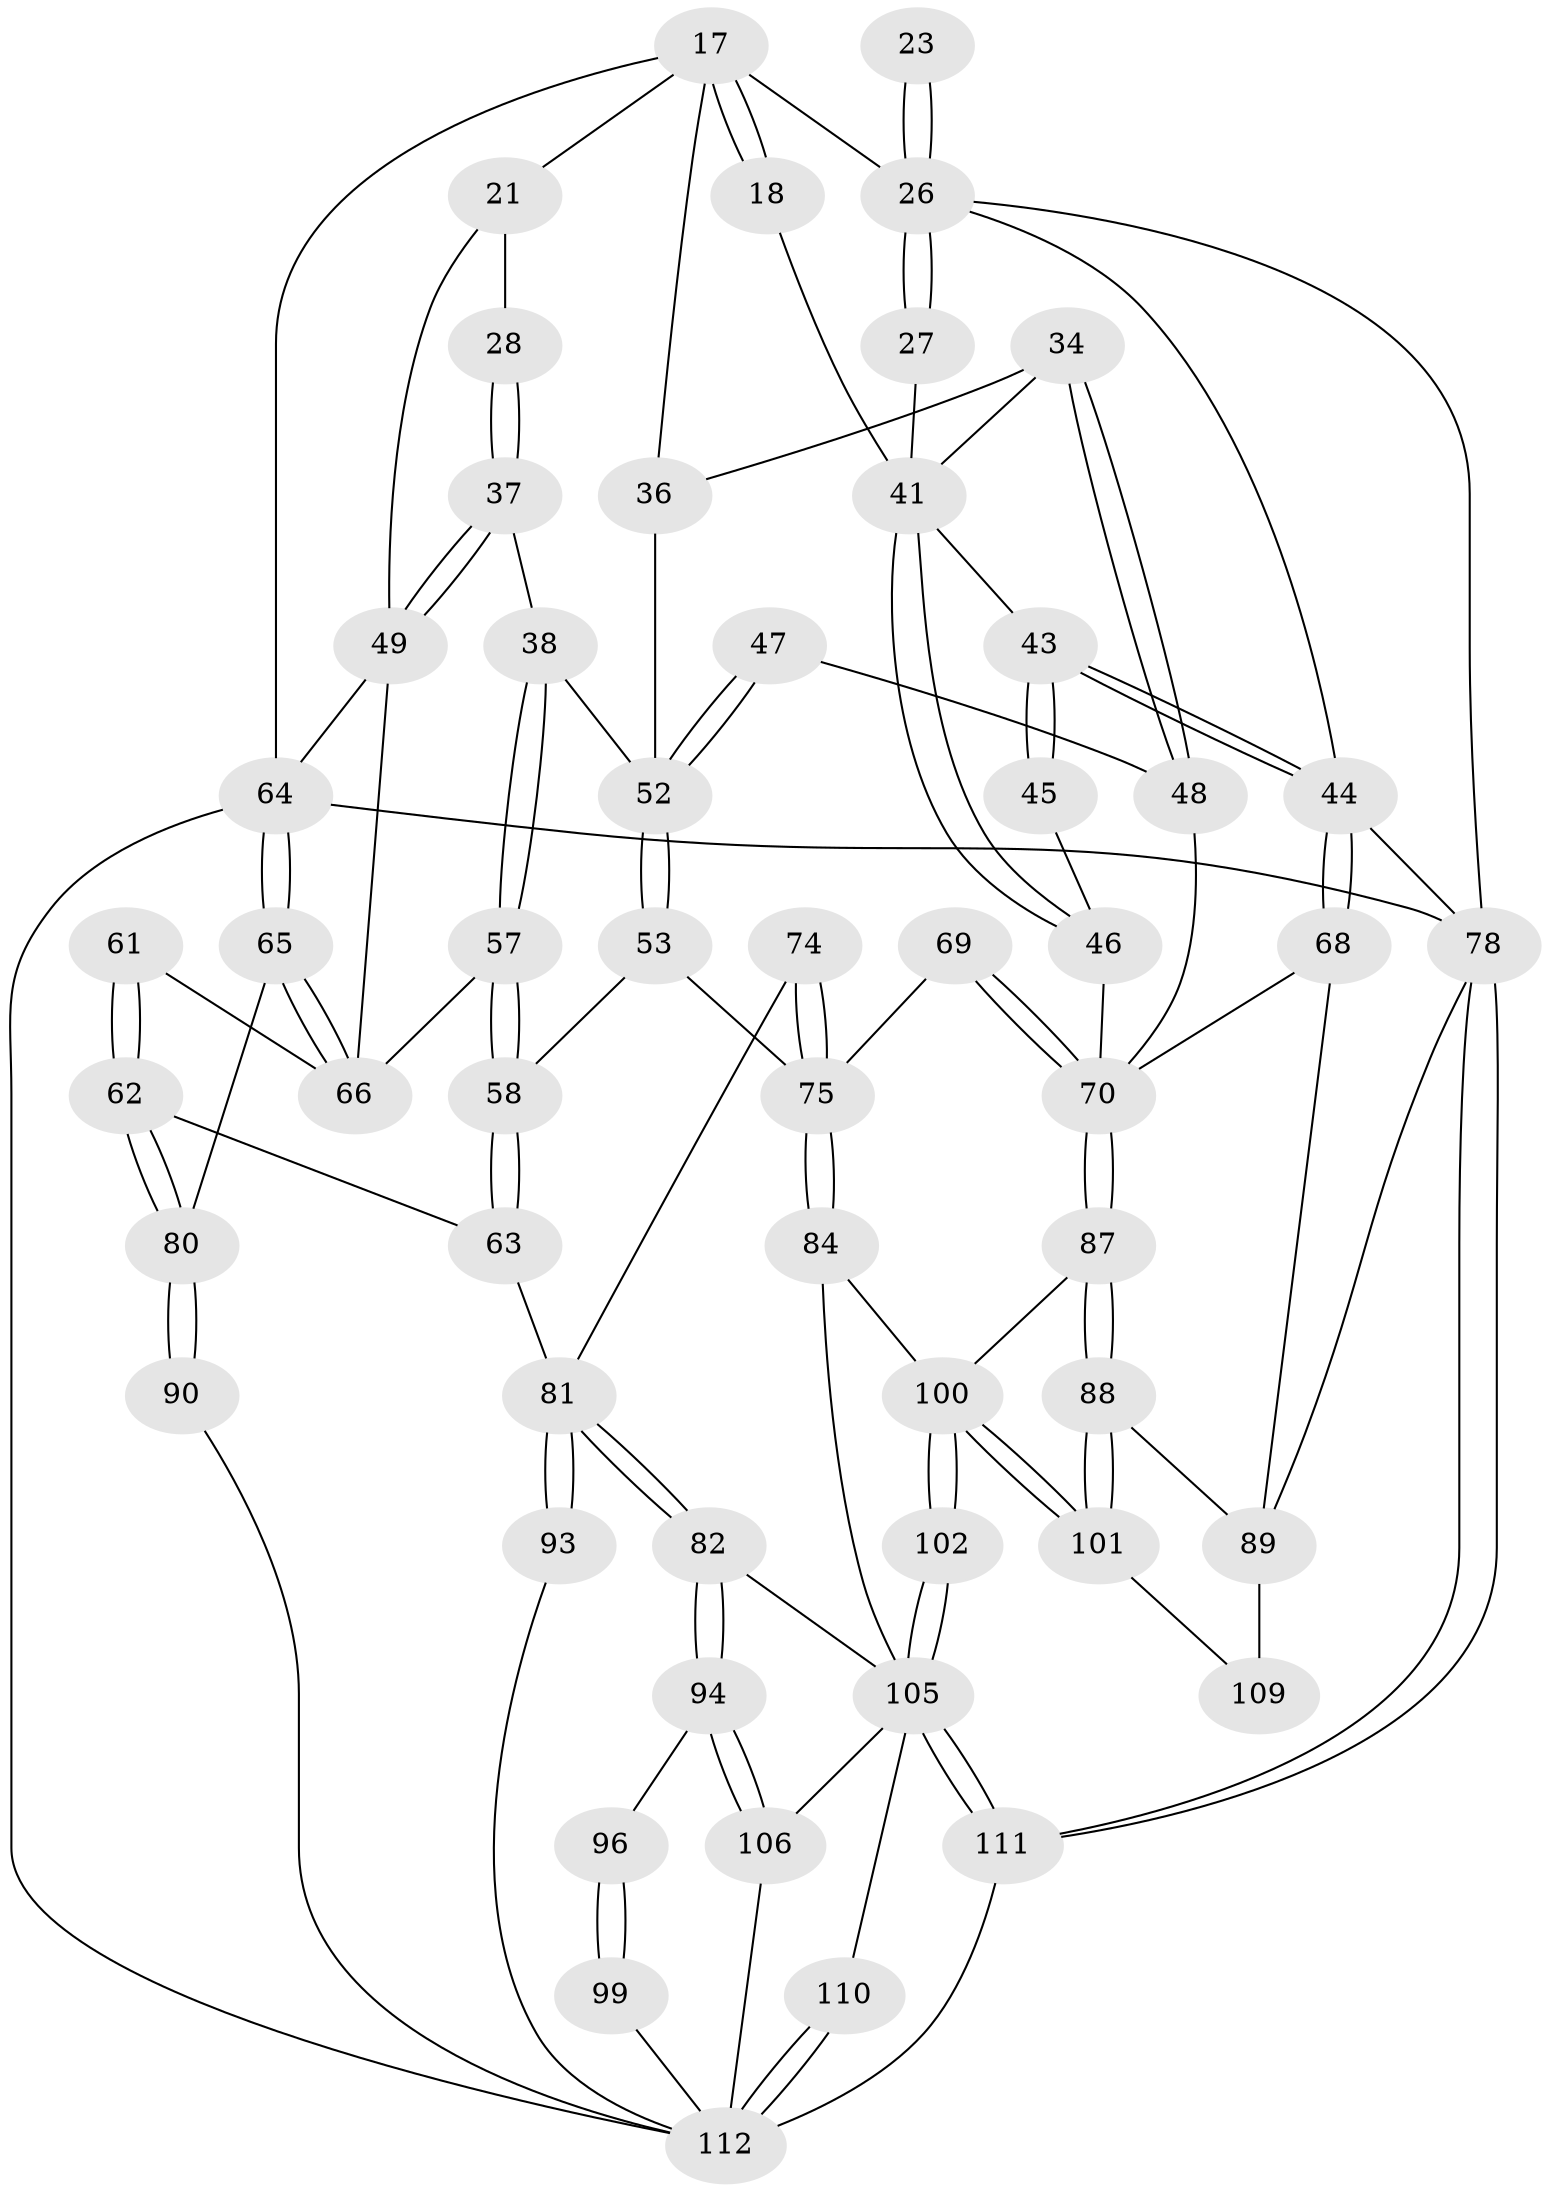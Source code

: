 // original degree distribution, {3: 0.03571428571428571, 4: 0.23214285714285715, 6: 0.25, 5: 0.48214285714285715}
// Generated by graph-tools (version 1.1) at 2025/01/03/09/25 05:01:48]
// undirected, 56 vertices, 126 edges
graph export_dot {
graph [start="1"]
  node [color=gray90,style=filled];
  17 [pos="+0.4617740900461816+0.12947333585331325",super="+6+16"];
  18 [pos="+0.3297145027353645+0.1625636170818577"];
  21 [pos="+0.8885217956798507+0.10916677751432646",super="+15"];
  23 [pos="+0.08058782581704484+0.10873252679619418"];
  26 [pos="+0.1993555707250003+0.16567290959526812",super="+25"];
  27 [pos="+0.19213734651634037+0.17474648558115158"];
  28 [pos="+0.7567977080822846+0.22778854347480412"];
  34 [pos="+0.4162069601577801+0.2946280339339796",super="+33"];
  36 [pos="+0.5591997035658417+0.24032285787328164",super="+20"];
  37 [pos="+0.7623540987607673+0.27193403752191553"];
  38 [pos="+0.7483267628974758+0.3184264219982663"];
  41 [pos="+0.2558415084104669+0.3221403603351085",super="+29+35"];
  43 [pos="+0.02951897360713146+0.45172694541526753",super="+31+30"];
  44 [pos="+0+0.508953130988085",super="+42"];
  45 [pos="+0.19144661638711605+0.43422029317432725"];
  46 [pos="+0.2319381138641905+0.43973674796676143"];
  47 [pos="+0.4570639189446603+0.3589823655700531"];
  48 [pos="+0.43261777909149696+0.35200113826755886"];
  49 [pos="+1+0.19832496851612005",super="+22"];
  52 [pos="+0.5365351628028954+0.44423962154970587",super="+39+40"];
  53 [pos="+0.5610802241540315+0.5528107468261763"];
  57 [pos="+0.7517288600988734+0.3271696272621447"];
  58 [pos="+0.6403067507675981+0.5535845820197032"];
  61 [pos="+0.8571815563884387+0.48646134284629267"];
  62 [pos="+0.8107668047698106+0.6670653328958814"];
  63 [pos="+0.805115196040924+0.6680008869792241"];
  64 [pos="+1+1",super="+10"];
  65 [pos="+1+0.6934396073135577"];
  66 [pos="+1+0.5337176549859333",super="+60"];
  68 [pos="+0+0.5124652943377345"];
  69 [pos="+0.2944211848032627+0.7087214588624844",super="+56"];
  70 [pos="+0.2278453854602121+0.7382743810456862",super="+67+51+50"];
  74 [pos="+0.5242201516352188+0.6484824106590764"];
  75 [pos="+0.44116778194358425+0.7538875283617812",super="+71+55+54"];
  78 [pos="+0+1",super="+11"];
  80 [pos="+0.849417412327436+0.6840597405389006",super="+79"];
  81 [pos="+0.5757655318673764+0.8060742192907071",super="+73+72"];
  82 [pos="+0.5635760370979199+0.8291900921087166"];
  84 [pos="+0.4497021559191485+0.8023086864812138"];
  87 [pos="+0.22669429497379814+0.740271163689443"];
  88 [pos="+0.1355724981585497+0.7820104227060088"];
  89 [pos="+0+0.7491034165394834",super="+76+77"];
  90 [pos="+0.8801165518116878+1"];
  93 [pos="+0.7478721737426152+0.7606970489798942"];
  94 [pos="+0.597286209365258+0.8627980729310011"];
  96 [pos="+0.7320568335071514+0.7843263098660667",super="+95"];
  99 [pos="+0.697522959997125+0.8905774444085445"];
  100 [pos="+0.29141310918212765+1",super="+86+85"];
  101 [pos="+0.16028163834213163+0.904502575179992"];
  102 [pos="+0.3027089875191787+1"];
  105 [pos="+0.3063946600605573+1",super="+104+103+83"];
  106 [pos="+0.5989653022741113+0.9145181290436407"];
  109 [pos="+0.10639657381809817+0.9316971139528586"];
  110 [pos="+0.5174555542460811+0.949111514463482"];
  111 [pos="+0.3017206544879404+1"];
  112 [pos="+0.5570721765734277+1",super="+107+108"];
  17 -- 18 [weight=2];
  17 -- 18;
  17 -- 26 [weight=2];
  17 -- 36 [weight=2];
  17 -- 64;
  17 -- 21 [weight=2];
  18 -- 41;
  21 -- 28 [weight=2];
  21 -- 49;
  23 -- 26 [weight=2];
  23 -- 26;
  26 -- 27 [weight=2];
  26 -- 27;
  26 -- 78;
  26 -- 44;
  27 -- 41;
  28 -- 37;
  28 -- 37;
  34 -- 48;
  34 -- 48;
  34 -- 36 [weight=2];
  34 -- 41;
  36 -- 52;
  37 -- 38;
  37 -- 49;
  37 -- 49;
  38 -- 57;
  38 -- 57;
  38 -- 52;
  41 -- 46;
  41 -- 46;
  41 -- 43;
  43 -- 44 [weight=2];
  43 -- 44;
  43 -- 45 [weight=2];
  43 -- 45;
  44 -- 68;
  44 -- 68;
  44 -- 78;
  45 -- 46;
  46 -- 70;
  47 -- 48;
  47 -- 52 [weight=2];
  47 -- 52;
  48 -- 70;
  49 -- 66;
  49 -- 64;
  52 -- 53;
  52 -- 53;
  53 -- 58;
  53 -- 75;
  57 -- 58;
  57 -- 58;
  57 -- 66;
  58 -- 63;
  58 -- 63;
  61 -- 62;
  61 -- 62;
  61 -- 66 [weight=2];
  62 -- 63;
  62 -- 80;
  62 -- 80;
  63 -- 81;
  64 -- 65;
  64 -- 65;
  64 -- 78 [weight=2];
  64 -- 112;
  65 -- 66;
  65 -- 66;
  65 -- 80;
  68 -- 89;
  68 -- 70;
  69 -- 70 [weight=2];
  69 -- 70;
  69 -- 75 [weight=2];
  70 -- 87;
  70 -- 87;
  74 -- 75 [weight=2];
  74 -- 75;
  74 -- 81;
  75 -- 84;
  75 -- 84;
  78 -- 111;
  78 -- 111;
  78 -- 89;
  80 -- 90 [weight=2];
  80 -- 90;
  81 -- 82;
  81 -- 82;
  81 -- 93 [weight=2];
  81 -- 93;
  82 -- 94;
  82 -- 94;
  82 -- 105;
  84 -- 100;
  84 -- 105;
  87 -- 88;
  87 -- 88;
  87 -- 100;
  88 -- 89;
  88 -- 101;
  88 -- 101;
  89 -- 109 [weight=2];
  90 -- 112;
  93 -- 112;
  94 -- 106;
  94 -- 106;
  94 -- 96;
  96 -- 99 [weight=2];
  96 -- 99;
  99 -- 112;
  100 -- 101;
  100 -- 101;
  100 -- 102 [weight=2];
  100 -- 102;
  101 -- 109;
  102 -- 105;
  102 -- 105;
  105 -- 111;
  105 -- 111;
  105 -- 110;
  105 -- 106;
  106 -- 112;
  110 -- 112 [weight=2];
  110 -- 112;
  111 -- 112;
}
